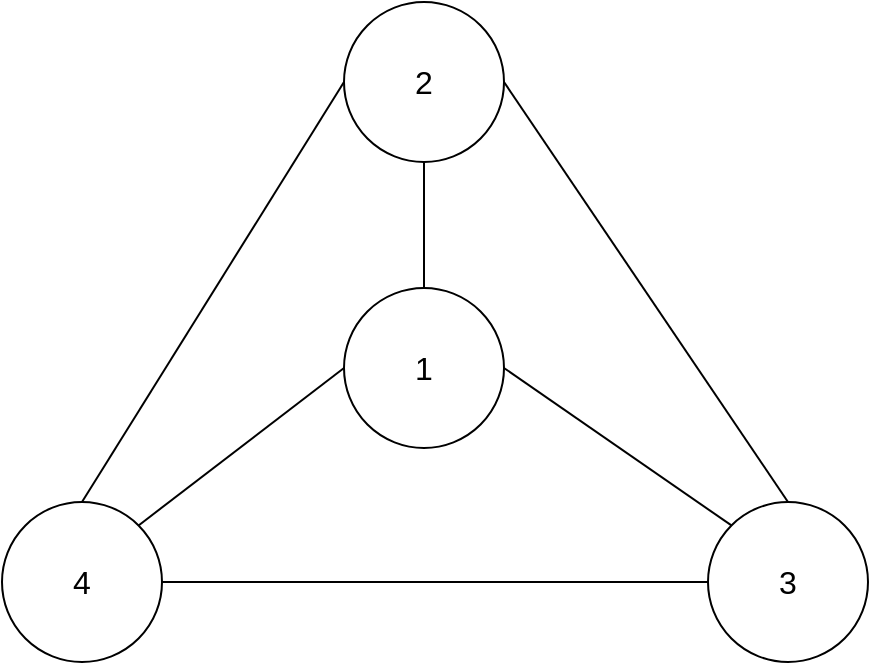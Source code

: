 <mxfile version="21.6.9" type="github">
  <diagram name="第 1 页" id="4mFs4OE3YxinvxvTkIwU">
    <mxGraphModel dx="1379" dy="1214" grid="0" gridSize="10" guides="1" tooltips="1" connect="1" arrows="1" fold="1" page="0" pageScale="1" pageWidth="827" pageHeight="1169" math="0" shadow="0">
      <root>
        <mxCell id="0" />
        <mxCell id="1" parent="0" />
        <mxCell id="SmuVZXcfhwMBwBLiexbj-12" style="edgeStyle=none;curved=1;rounded=0;orthogonalLoop=1;jettySize=auto;html=1;exitX=0.5;exitY=0;exitDx=0;exitDy=0;entryX=0.5;entryY=1;entryDx=0;entryDy=0;fontSize=12;startSize=8;endSize=8;endArrow=none;endFill=0;" edge="1" parent="1" source="SmuVZXcfhwMBwBLiexbj-2" target="SmuVZXcfhwMBwBLiexbj-3">
          <mxGeometry relative="1" as="geometry" />
        </mxCell>
        <mxCell id="SmuVZXcfhwMBwBLiexbj-13" style="edgeStyle=none;curved=1;rounded=0;orthogonalLoop=1;jettySize=auto;html=1;exitX=1;exitY=0.5;exitDx=0;exitDy=0;entryX=0;entryY=0;entryDx=0;entryDy=0;fontSize=12;startSize=8;endSize=8;endArrow=none;endFill=0;" edge="1" parent="1" source="SmuVZXcfhwMBwBLiexbj-2" target="SmuVZXcfhwMBwBLiexbj-4">
          <mxGeometry relative="1" as="geometry" />
        </mxCell>
        <mxCell id="SmuVZXcfhwMBwBLiexbj-14" style="edgeStyle=none;curved=1;rounded=0;orthogonalLoop=1;jettySize=auto;html=1;exitX=0;exitY=0.5;exitDx=0;exitDy=0;entryX=1;entryY=0;entryDx=0;entryDy=0;fontSize=12;startSize=8;endSize=8;endArrow=none;endFill=0;" edge="1" parent="1" source="SmuVZXcfhwMBwBLiexbj-2" target="SmuVZXcfhwMBwBLiexbj-5">
          <mxGeometry relative="1" as="geometry">
            <mxPoint x="166" y="90" as="sourcePoint" />
            <mxPoint x="29" y="192" as="targetPoint" />
          </mxGeometry>
        </mxCell>
        <mxCell id="SmuVZXcfhwMBwBLiexbj-2" value="1" style="ellipse;whiteSpace=wrap;html=1;aspect=fixed;fontSize=16;" vertex="1" parent="1">
          <mxGeometry x="175" y="77" width="80" height="80" as="geometry" />
        </mxCell>
        <mxCell id="SmuVZXcfhwMBwBLiexbj-15" style="edgeStyle=none;curved=1;rounded=0;orthogonalLoop=1;jettySize=auto;html=1;exitX=1;exitY=0.5;exitDx=0;exitDy=0;entryX=0.5;entryY=0;entryDx=0;entryDy=0;fontSize=12;startSize=8;endSize=8;endArrow=none;endFill=0;" edge="1" parent="1" source="SmuVZXcfhwMBwBLiexbj-3" target="SmuVZXcfhwMBwBLiexbj-4">
          <mxGeometry relative="1" as="geometry" />
        </mxCell>
        <mxCell id="SmuVZXcfhwMBwBLiexbj-16" style="edgeStyle=none;curved=1;rounded=0;orthogonalLoop=1;jettySize=auto;html=1;exitX=0;exitY=0.5;exitDx=0;exitDy=0;entryX=0.5;entryY=0;entryDx=0;entryDy=0;fontSize=12;startSize=8;endSize=8;endArrow=none;endFill=0;" edge="1" parent="1" source="SmuVZXcfhwMBwBLiexbj-3" target="SmuVZXcfhwMBwBLiexbj-5">
          <mxGeometry relative="1" as="geometry" />
        </mxCell>
        <mxCell id="SmuVZXcfhwMBwBLiexbj-3" value="2" style="ellipse;whiteSpace=wrap;html=1;aspect=fixed;fontSize=16;" vertex="1" parent="1">
          <mxGeometry x="175" y="-66" width="80" height="80" as="geometry" />
        </mxCell>
        <mxCell id="SmuVZXcfhwMBwBLiexbj-4" value="3" style="ellipse;whiteSpace=wrap;html=1;aspect=fixed;fontSize=16;" vertex="1" parent="1">
          <mxGeometry x="357" y="184" width="80" height="80" as="geometry" />
        </mxCell>
        <mxCell id="SmuVZXcfhwMBwBLiexbj-17" style="edgeStyle=none;curved=1;rounded=0;orthogonalLoop=1;jettySize=auto;html=1;exitX=1;exitY=0.5;exitDx=0;exitDy=0;entryX=0;entryY=0.5;entryDx=0;entryDy=0;fontSize=12;startSize=8;endSize=8;endArrow=none;endFill=0;" edge="1" parent="1" source="SmuVZXcfhwMBwBLiexbj-5" target="SmuVZXcfhwMBwBLiexbj-4">
          <mxGeometry relative="1" as="geometry" />
        </mxCell>
        <mxCell id="SmuVZXcfhwMBwBLiexbj-5" value="4" style="ellipse;whiteSpace=wrap;html=1;aspect=fixed;fontSize=16;" vertex="1" parent="1">
          <mxGeometry x="4" y="184" width="80" height="80" as="geometry" />
        </mxCell>
      </root>
    </mxGraphModel>
  </diagram>
</mxfile>
